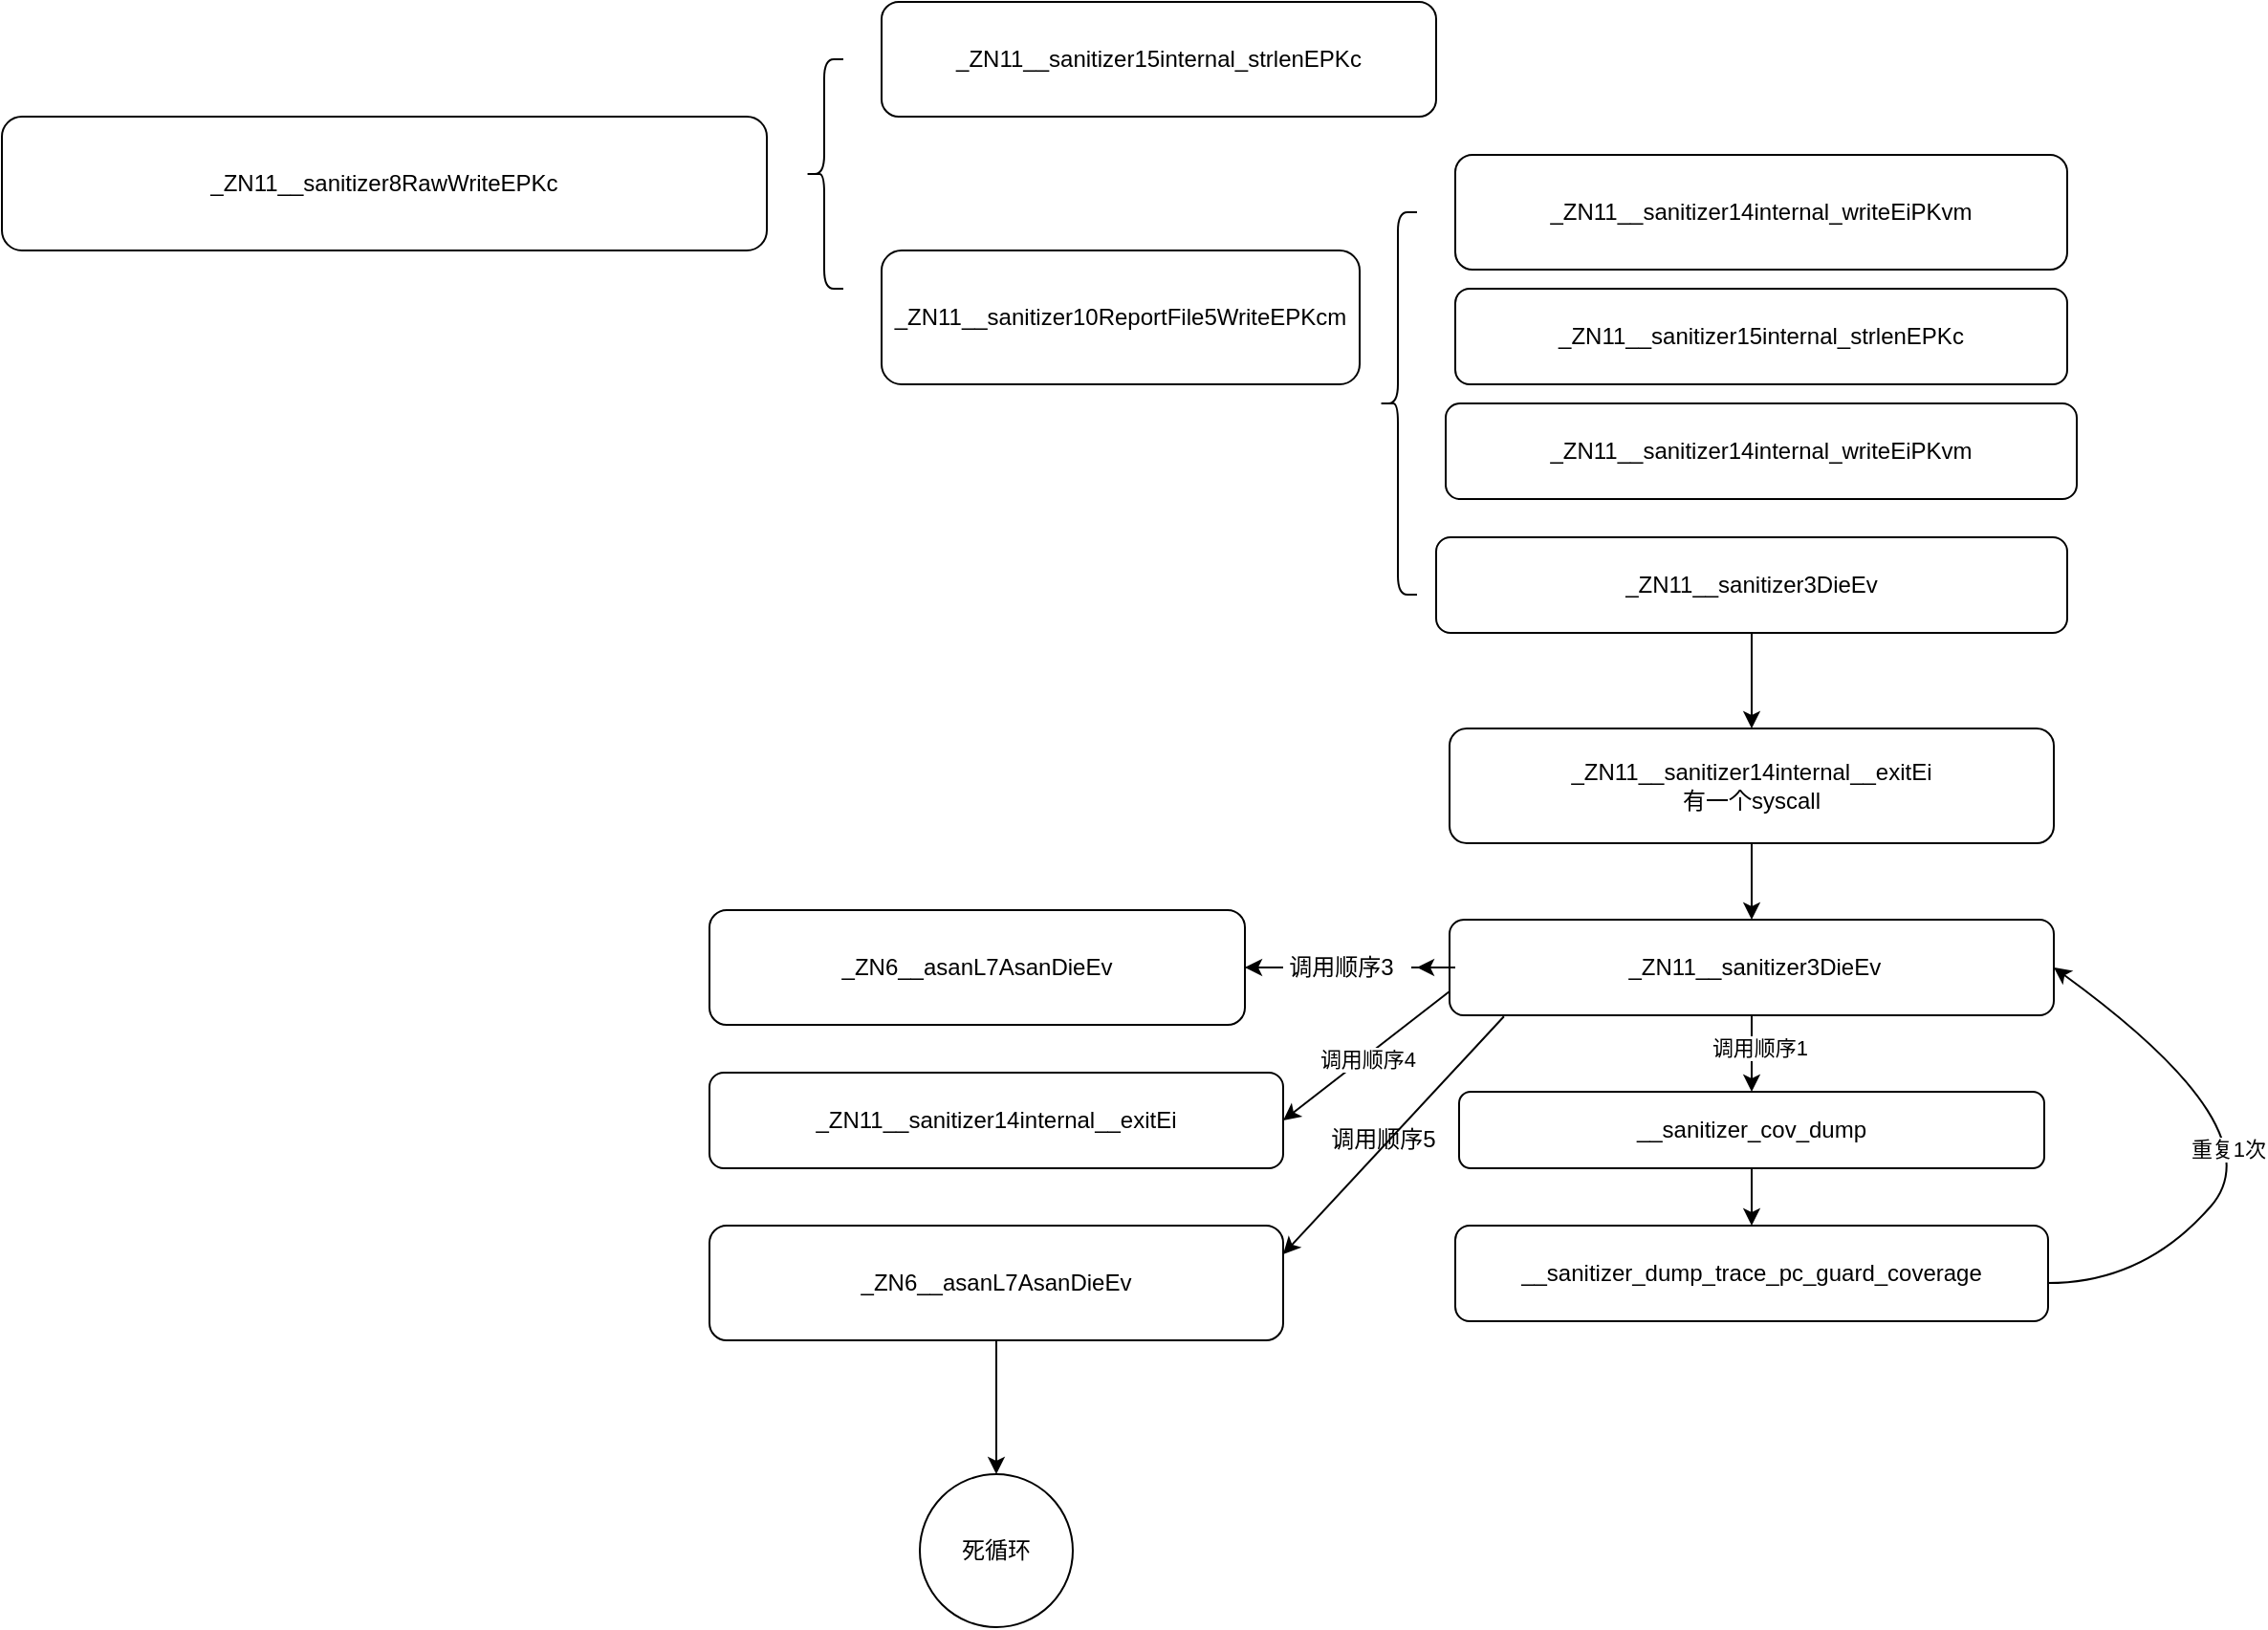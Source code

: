 <mxfile version="26.0.6">
  <diagram name="第 1 页" id="SyAMaVtlt1BhlXAUfKmn">
    <mxGraphModel dx="2074" dy="1132" grid="1" gridSize="10" guides="1" tooltips="1" connect="1" arrows="1" fold="1" page="1" pageScale="1" pageWidth="827" pageHeight="1169" math="0" shadow="0">
      <root>
        <mxCell id="0" />
        <mxCell id="1" parent="0" />
        <mxCell id="1MdLU0vDJq-VRHO7tV_q-1" value="_ZN11__sanitizer10ReportFile5WriteEPKcm" style="rounded=1;whiteSpace=wrap;html=1;" vertex="1" parent="1">
          <mxGeometry x="470" y="510" width="250" height="70" as="geometry" />
        </mxCell>
        <mxCell id="1MdLU0vDJq-VRHO7tV_q-2" value="" style="shape=curlyBracket;whiteSpace=wrap;html=1;rounded=1;labelPosition=left;verticalLabelPosition=middle;align=right;verticalAlign=middle;size=0.5;" vertex="1" parent="1">
          <mxGeometry x="730" y="490" width="20" height="200" as="geometry" />
        </mxCell>
        <mxCell id="1MdLU0vDJq-VRHO7tV_q-3" value="_ZN11__sanitizer14internal_writeEiPKvm" style="rounded=1;whiteSpace=wrap;html=1;" vertex="1" parent="1">
          <mxGeometry x="770" y="460" width="320" height="60" as="geometry" />
        </mxCell>
        <mxCell id="1MdLU0vDJq-VRHO7tV_q-4" value="_ZN11__sanitizer15internal_strlenEPKc" style="rounded=1;whiteSpace=wrap;html=1;" vertex="1" parent="1">
          <mxGeometry x="770" y="530" width="320" height="50" as="geometry" />
        </mxCell>
        <mxCell id="1MdLU0vDJq-VRHO7tV_q-5" value="_ZN11__sanitizer14internal_writeEiPKvm" style="rounded=1;whiteSpace=wrap;html=1;" vertex="1" parent="1">
          <mxGeometry x="765" y="590" width="330" height="50" as="geometry" />
        </mxCell>
        <mxCell id="1MdLU0vDJq-VRHO7tV_q-8" value="" style="edgeStyle=orthogonalEdgeStyle;rounded=0;orthogonalLoop=1;jettySize=auto;html=1;" edge="1" parent="1" source="1MdLU0vDJq-VRHO7tV_q-6" target="1MdLU0vDJq-VRHO7tV_q-7">
          <mxGeometry relative="1" as="geometry" />
        </mxCell>
        <mxCell id="1MdLU0vDJq-VRHO7tV_q-6" value="_ZN11__sanitizer3DieEv" style="rounded=1;whiteSpace=wrap;html=1;" vertex="1" parent="1">
          <mxGeometry x="760" y="660" width="330" height="50" as="geometry" />
        </mxCell>
        <mxCell id="1MdLU0vDJq-VRHO7tV_q-12" value="" style="edgeStyle=orthogonalEdgeStyle;rounded=0;orthogonalLoop=1;jettySize=auto;html=1;" edge="1" parent="1" source="1MdLU0vDJq-VRHO7tV_q-7" target="1MdLU0vDJq-VRHO7tV_q-11">
          <mxGeometry relative="1" as="geometry" />
        </mxCell>
        <mxCell id="1MdLU0vDJq-VRHO7tV_q-7" value="_ZN11__sanitizer14internal__exitEi&lt;div&gt;有一个syscall&lt;/div&gt;" style="rounded=1;whiteSpace=wrap;html=1;" vertex="1" parent="1">
          <mxGeometry x="767" y="760" width="316" height="60" as="geometry" />
        </mxCell>
        <mxCell id="1MdLU0vDJq-VRHO7tV_q-14" value="" style="edgeStyle=orthogonalEdgeStyle;rounded=0;orthogonalLoop=1;jettySize=auto;html=1;" edge="1" parent="1" source="1MdLU0vDJq-VRHO7tV_q-11" target="1MdLU0vDJq-VRHO7tV_q-13">
          <mxGeometry relative="1" as="geometry" />
        </mxCell>
        <mxCell id="1MdLU0vDJq-VRHO7tV_q-25" value="调用顺序1" style="edgeLabel;html=1;align=center;verticalAlign=middle;resizable=0;points=[];" vertex="1" connectable="0" parent="1MdLU0vDJq-VRHO7tV_q-14">
          <mxGeometry x="-0.167" y="4" relative="1" as="geometry">
            <mxPoint as="offset" />
          </mxGeometry>
        </mxCell>
        <mxCell id="1MdLU0vDJq-VRHO7tV_q-23" value="" style="edgeStyle=orthogonalEdgeStyle;rounded=0;orthogonalLoop=1;jettySize=auto;html=1;" edge="1" parent="1" source="1MdLU0vDJq-VRHO7tV_q-24" target="1MdLU0vDJq-VRHO7tV_q-22">
          <mxGeometry relative="1" as="geometry" />
        </mxCell>
        <mxCell id="1MdLU0vDJq-VRHO7tV_q-11" value="&amp;nbsp;_ZN11__sanitizer3DieEv" style="rounded=1;whiteSpace=wrap;html=1;" vertex="1" parent="1">
          <mxGeometry x="767" y="860" width="316" height="50" as="geometry" />
        </mxCell>
        <mxCell id="1MdLU0vDJq-VRHO7tV_q-19" value="" style="edgeStyle=orthogonalEdgeStyle;rounded=0;orthogonalLoop=1;jettySize=auto;html=1;" edge="1" parent="1" source="1MdLU0vDJq-VRHO7tV_q-13" target="1MdLU0vDJq-VRHO7tV_q-18">
          <mxGeometry relative="1" as="geometry" />
        </mxCell>
        <mxCell id="1MdLU0vDJq-VRHO7tV_q-13" value="__sanitizer_cov_dump" style="rounded=1;whiteSpace=wrap;html=1;" vertex="1" parent="1">
          <mxGeometry x="772" y="950" width="306" height="40" as="geometry" />
        </mxCell>
        <mxCell id="1MdLU0vDJq-VRHO7tV_q-15" value="_ZN11__sanitizer8RawWriteEPKc" style="rounded=1;whiteSpace=wrap;html=1;" vertex="1" parent="1">
          <mxGeometry x="10" y="440" width="400" height="70" as="geometry" />
        </mxCell>
        <mxCell id="1MdLU0vDJq-VRHO7tV_q-16" value="" style="shape=curlyBracket;whiteSpace=wrap;html=1;rounded=1;labelPosition=left;verticalLabelPosition=middle;align=right;verticalAlign=middle;" vertex="1" parent="1">
          <mxGeometry x="430" y="410" width="20" height="120" as="geometry" />
        </mxCell>
        <mxCell id="1MdLU0vDJq-VRHO7tV_q-17" value="_ZN11__sanitizer15internal_strlenEPKc" style="rounded=1;whiteSpace=wrap;html=1;" vertex="1" parent="1">
          <mxGeometry x="470" y="380" width="290" height="60" as="geometry" />
        </mxCell>
        <mxCell id="1MdLU0vDJq-VRHO7tV_q-18" value="__sanitizer_dump_trace_pc_guard_coverage" style="rounded=1;whiteSpace=wrap;html=1;" vertex="1" parent="1">
          <mxGeometry x="770" y="1020" width="310" height="50" as="geometry" />
        </mxCell>
        <mxCell id="1MdLU0vDJq-VRHO7tV_q-20" value="" style="curved=1;endArrow=classic;html=1;rounded=0;entryX=1;entryY=0.5;entryDx=0;entryDy=0;" edge="1" parent="1" target="1MdLU0vDJq-VRHO7tV_q-11">
          <mxGeometry width="50" height="50" relative="1" as="geometry">
            <mxPoint x="1080" y="1050" as="sourcePoint" />
            <mxPoint x="1130" y="1000" as="targetPoint" />
            <Array as="points">
              <mxPoint x="1130" y="1050" />
              <mxPoint x="1200" y="970" />
            </Array>
          </mxGeometry>
        </mxCell>
        <mxCell id="1MdLU0vDJq-VRHO7tV_q-21" value="重复1次" style="edgeLabel;html=1;align=center;verticalAlign=middle;resizable=0;points=[];" vertex="1" connectable="0" parent="1MdLU0vDJq-VRHO7tV_q-20">
          <mxGeometry x="-0.126" y="14" relative="1" as="geometry">
            <mxPoint x="1" as="offset" />
          </mxGeometry>
        </mxCell>
        <mxCell id="1MdLU0vDJq-VRHO7tV_q-22" value="_ZN6__asanL7AsanDieEv" style="rounded=1;whiteSpace=wrap;html=1;" vertex="1" parent="1">
          <mxGeometry x="380" y="855" width="280" height="60" as="geometry" />
        </mxCell>
        <mxCell id="1MdLU0vDJq-VRHO7tV_q-27" value="" style="edgeStyle=orthogonalEdgeStyle;rounded=0;orthogonalLoop=1;jettySize=auto;html=1;" edge="1" parent="1" source="1MdLU0vDJq-VRHO7tV_q-11" target="1MdLU0vDJq-VRHO7tV_q-24">
          <mxGeometry relative="1" as="geometry">
            <mxPoint x="767" y="885" as="sourcePoint" />
            <mxPoint x="660" y="885" as="targetPoint" />
          </mxGeometry>
        </mxCell>
        <mxCell id="1MdLU0vDJq-VRHO7tV_q-24" value="调用顺序3" style="text;html=1;align=center;verticalAlign=middle;resizable=0;points=[];autosize=1;strokeColor=none;fillColor=none;" vertex="1" parent="1">
          <mxGeometry x="670" y="870" width="80" height="30" as="geometry" />
        </mxCell>
        <mxCell id="1MdLU0vDJq-VRHO7tV_q-28" value="_ZN11__sanitizer14internal__exitEi" style="rounded=1;whiteSpace=wrap;html=1;" vertex="1" parent="1">
          <mxGeometry x="380" y="940" width="300" height="50" as="geometry" />
        </mxCell>
        <mxCell id="1MdLU0vDJq-VRHO7tV_q-29" value="" style="endArrow=classic;html=1;rounded=0;exitX=0;exitY=0.75;exitDx=0;exitDy=0;entryX=1;entryY=0.5;entryDx=0;entryDy=0;" edge="1" parent="1" source="1MdLU0vDJq-VRHO7tV_q-11" target="1MdLU0vDJq-VRHO7tV_q-28">
          <mxGeometry width="50" height="50" relative="1" as="geometry">
            <mxPoint x="390" y="800" as="sourcePoint" />
            <mxPoint x="440" y="750" as="targetPoint" />
          </mxGeometry>
        </mxCell>
        <mxCell id="1MdLU0vDJq-VRHO7tV_q-30" value="调用顺序4" style="edgeLabel;html=1;align=center;verticalAlign=middle;resizable=0;points=[];" vertex="1" connectable="0" parent="1MdLU0vDJq-VRHO7tV_q-29">
          <mxGeometry x="0.018" y="1" relative="1" as="geometry">
            <mxPoint as="offset" />
          </mxGeometry>
        </mxCell>
        <mxCell id="1MdLU0vDJq-VRHO7tV_q-36" value="" style="edgeStyle=orthogonalEdgeStyle;rounded=0;orthogonalLoop=1;jettySize=auto;html=1;" edge="1" parent="1" source="1MdLU0vDJq-VRHO7tV_q-31" target="1MdLU0vDJq-VRHO7tV_q-35">
          <mxGeometry relative="1" as="geometry" />
        </mxCell>
        <mxCell id="1MdLU0vDJq-VRHO7tV_q-31" value="_ZN6__asanL7AsanDieEv" style="rounded=1;whiteSpace=wrap;html=1;" vertex="1" parent="1">
          <mxGeometry x="380" y="1020" width="300" height="60" as="geometry" />
        </mxCell>
        <mxCell id="1MdLU0vDJq-VRHO7tV_q-32" value="" style="endArrow=classic;html=1;rounded=0;exitX=0.09;exitY=1.013;exitDx=0;exitDy=0;exitPerimeter=0;entryX=1;entryY=0.25;entryDx=0;entryDy=0;" edge="1" parent="1" source="1MdLU0vDJq-VRHO7tV_q-11" target="1MdLU0vDJq-VRHO7tV_q-31">
          <mxGeometry width="50" height="50" relative="1" as="geometry">
            <mxPoint x="390" y="800" as="sourcePoint" />
            <mxPoint x="440" y="750" as="targetPoint" />
          </mxGeometry>
        </mxCell>
        <mxCell id="1MdLU0vDJq-VRHO7tV_q-33" value="调用顺序5" style="text;html=1;align=center;verticalAlign=middle;resizable=0;points=[];autosize=1;strokeColor=none;fillColor=none;" vertex="1" parent="1">
          <mxGeometry x="692" y="960" width="80" height="30" as="geometry" />
        </mxCell>
        <mxCell id="1MdLU0vDJq-VRHO7tV_q-35" value="死循环" style="ellipse;whiteSpace=wrap;html=1;rounded=1;" vertex="1" parent="1">
          <mxGeometry x="490" y="1150" width="80" height="80" as="geometry" />
        </mxCell>
      </root>
    </mxGraphModel>
  </diagram>
</mxfile>
